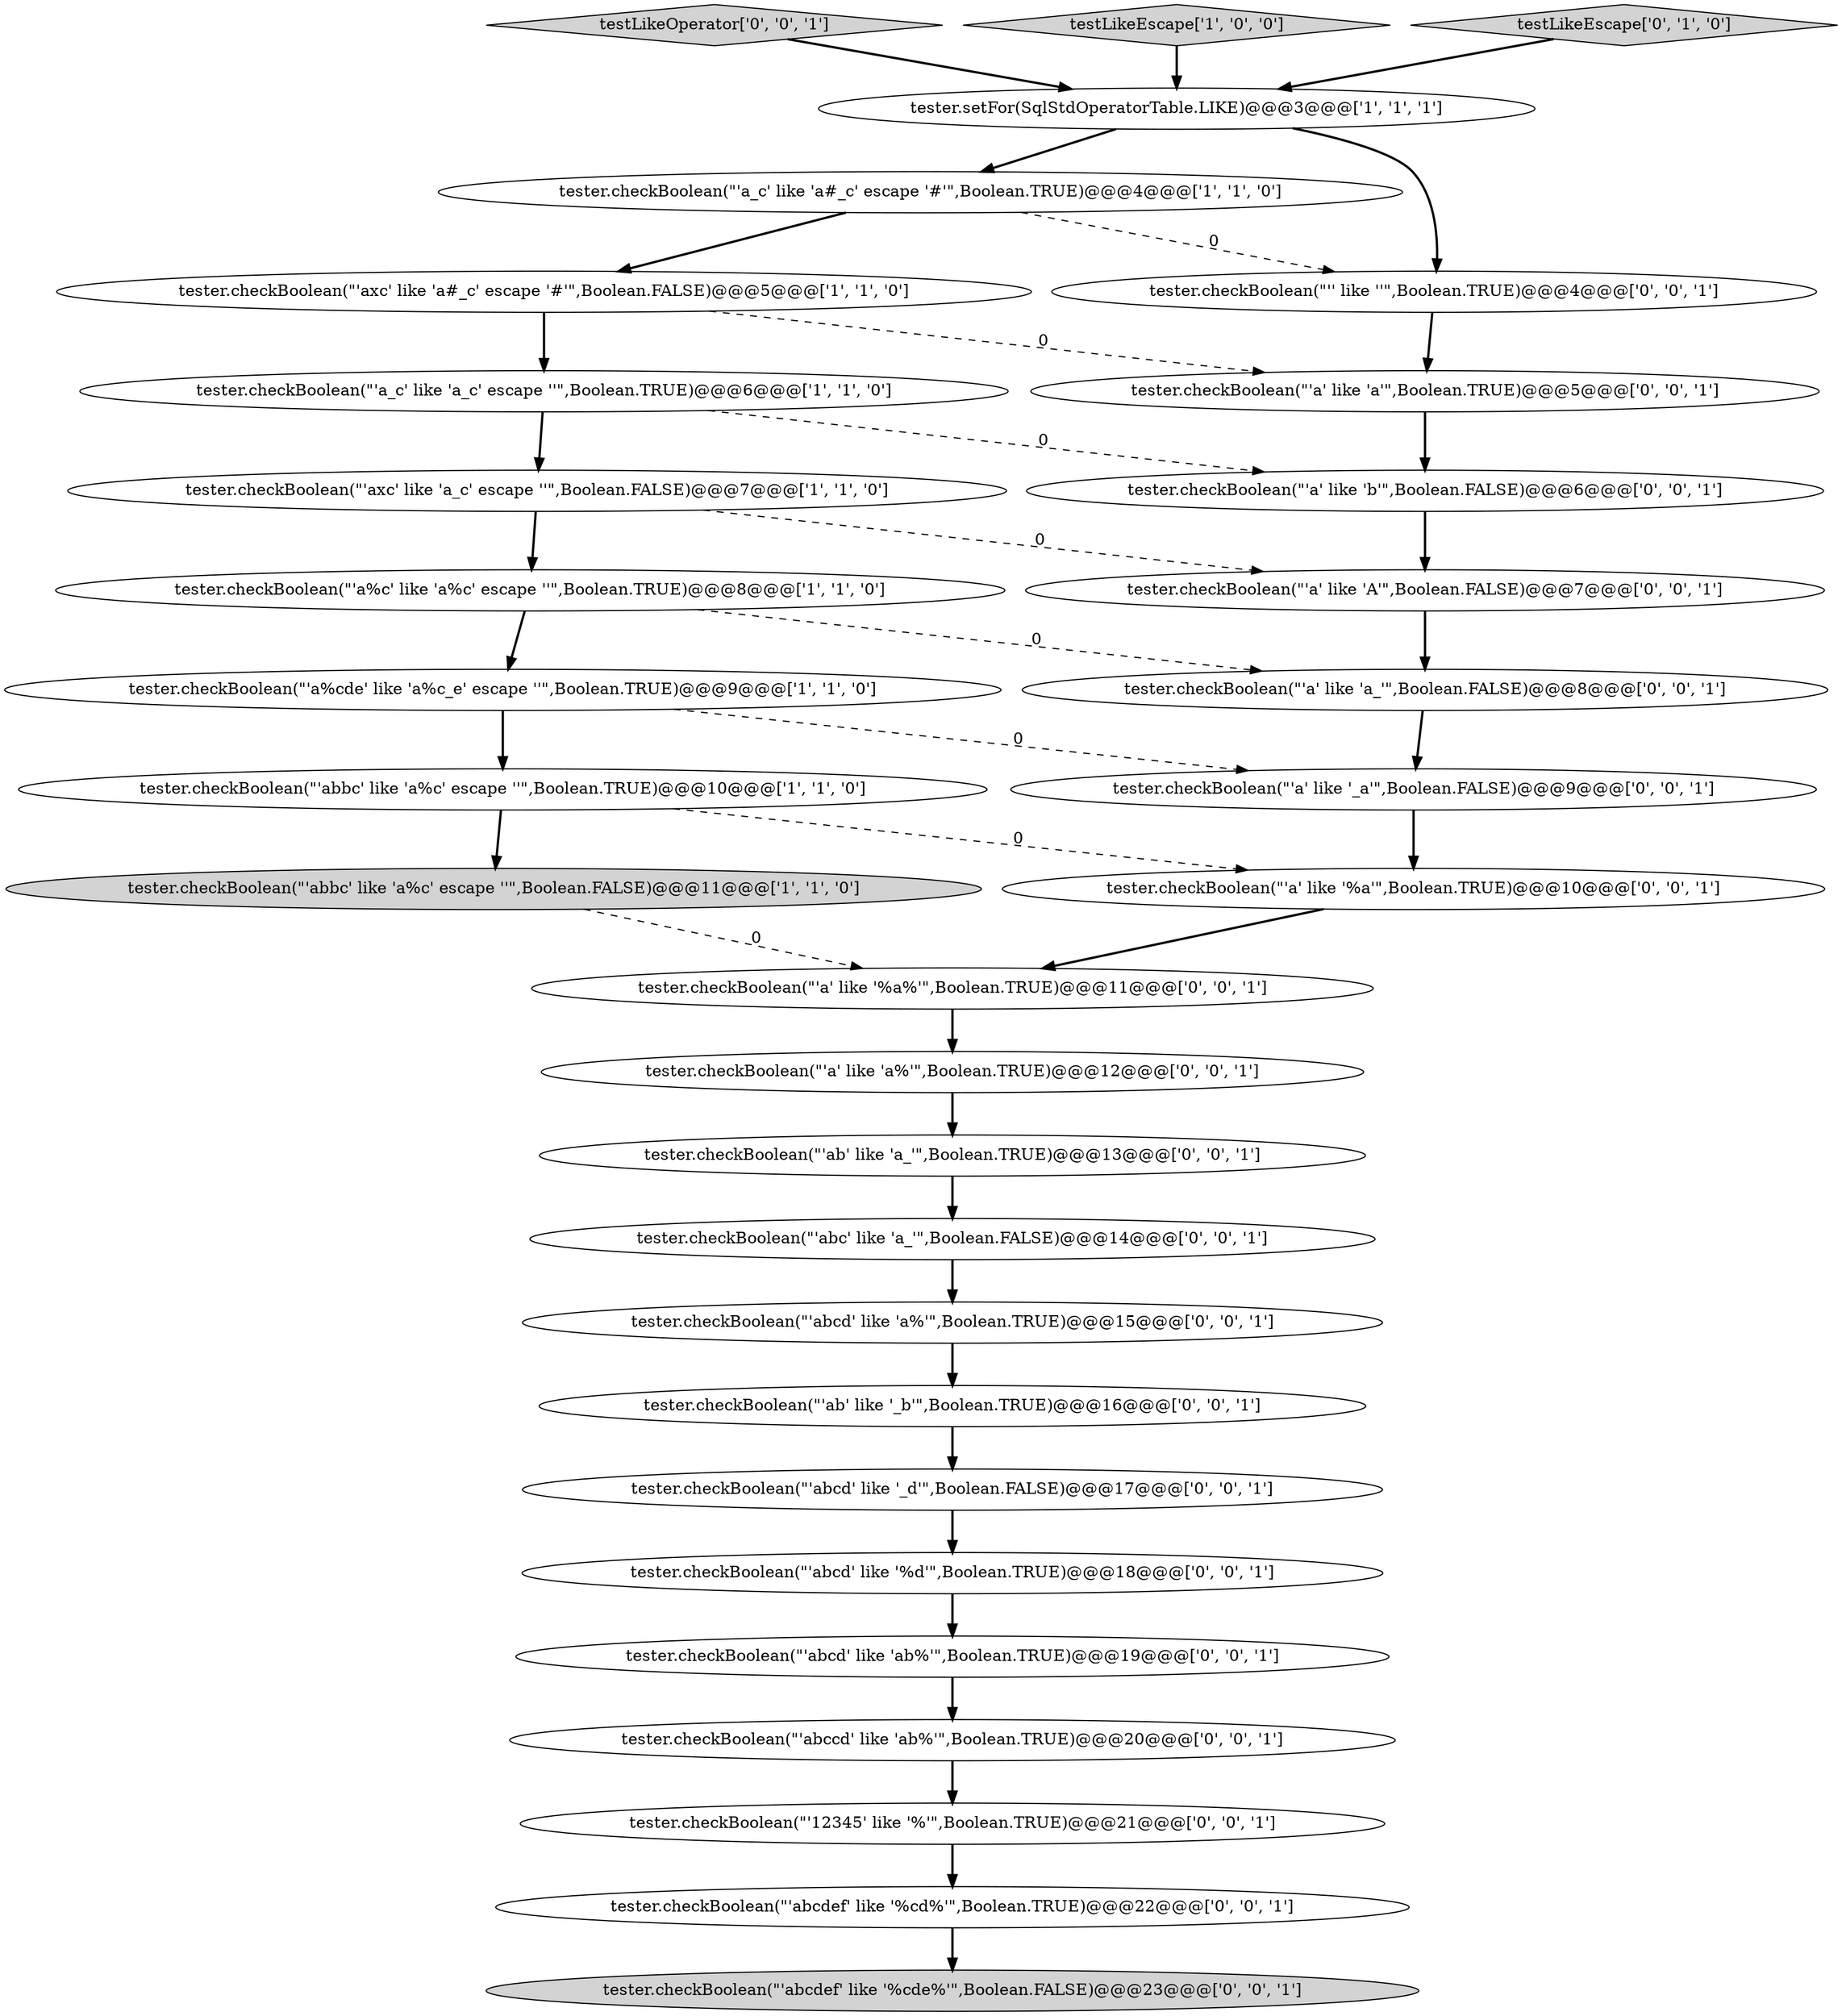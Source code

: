 digraph {
0 [style = filled, label = "tester.checkBoolean(\"'a_c' like 'a#_c' escape '#'\",Boolean.TRUE)@@@4@@@['1', '1', '0']", fillcolor = white, shape = ellipse image = "AAA0AAABBB1BBB"];
11 [style = filled, label = "tester.checkBoolean(\"'' like ''\",Boolean.TRUE)@@@4@@@['0', '0', '1']", fillcolor = white, shape = ellipse image = "AAA0AAABBB3BBB"];
29 [style = filled, label = "tester.checkBoolean(\"'abcd' like 'ab%'\",Boolean.TRUE)@@@19@@@['0', '0', '1']", fillcolor = white, shape = ellipse image = "AAA0AAABBB3BBB"];
8 [style = filled, label = "tester.checkBoolean(\"'axc' like 'a#_c' escape '#'\",Boolean.FALSE)@@@5@@@['1', '1', '0']", fillcolor = white, shape = ellipse image = "AAA0AAABBB1BBB"];
30 [style = filled, label = "tester.checkBoolean(\"'12345' like '%'\",Boolean.TRUE)@@@21@@@['0', '0', '1']", fillcolor = white, shape = ellipse image = "AAA0AAABBB3BBB"];
24 [style = filled, label = "tester.checkBoolean(\"'a' like 'a_'\",Boolean.FALSE)@@@8@@@['0', '0', '1']", fillcolor = white, shape = ellipse image = "AAA0AAABBB3BBB"];
22 [style = filled, label = "tester.checkBoolean(\"'a' like 'a'\",Boolean.TRUE)@@@5@@@['0', '0', '1']", fillcolor = white, shape = ellipse image = "AAA0AAABBB3BBB"];
4 [style = filled, label = "tester.checkBoolean(\"'a%cde' like 'a\%c_e' escape '\'\",Boolean.TRUE)@@@9@@@['1', '1', '0']", fillcolor = white, shape = ellipse image = "AAA0AAABBB1BBB"];
6 [style = filled, label = "tester.checkBoolean(\"'a%c' like 'a\%c' escape '\'\",Boolean.TRUE)@@@8@@@['1', '1', '0']", fillcolor = white, shape = ellipse image = "AAA0AAABBB1BBB"];
28 [style = filled, label = "tester.checkBoolean(\"'a' like '%a'\",Boolean.TRUE)@@@10@@@['0', '0', '1']", fillcolor = white, shape = ellipse image = "AAA0AAABBB3BBB"];
16 [style = filled, label = "tester.checkBoolean(\"'abc' like 'a_'\",Boolean.FALSE)@@@14@@@['0', '0', '1']", fillcolor = white, shape = ellipse image = "AAA0AAABBB3BBB"];
18 [style = filled, label = "testLikeOperator['0', '0', '1']", fillcolor = lightgray, shape = diamond image = "AAA0AAABBB3BBB"];
20 [style = filled, label = "tester.checkBoolean(\"'a' like '%a%'\",Boolean.TRUE)@@@11@@@['0', '0', '1']", fillcolor = white, shape = ellipse image = "AAA0AAABBB3BBB"];
13 [style = filled, label = "tester.checkBoolean(\"'abcd' like 'a%'\",Boolean.TRUE)@@@15@@@['0', '0', '1']", fillcolor = white, shape = ellipse image = "AAA0AAABBB3BBB"];
7 [style = filled, label = "testLikeEscape['1', '0', '0']", fillcolor = lightgray, shape = diamond image = "AAA0AAABBB1BBB"];
31 [style = filled, label = "tester.checkBoolean(\"'a' like 'A'\",Boolean.FALSE)@@@7@@@['0', '0', '1']", fillcolor = white, shape = ellipse image = "AAA0AAABBB3BBB"];
9 [style = filled, label = "tester.checkBoolean(\"'abbc' like 'a\%c' escape '\'\",Boolean.FALSE)@@@11@@@['1', '1', '0']", fillcolor = lightgray, shape = ellipse image = "AAA0AAABBB1BBB"];
26 [style = filled, label = "tester.checkBoolean(\"'a' like 'b'\",Boolean.FALSE)@@@6@@@['0', '0', '1']", fillcolor = white, shape = ellipse image = "AAA0AAABBB3BBB"];
19 [style = filled, label = "tester.checkBoolean(\"'abcdef' like '%cd%'\",Boolean.TRUE)@@@22@@@['0', '0', '1']", fillcolor = white, shape = ellipse image = "AAA0AAABBB3BBB"];
25 [style = filled, label = "tester.checkBoolean(\"'abcd' like '%d'\",Boolean.TRUE)@@@18@@@['0', '0', '1']", fillcolor = white, shape = ellipse image = "AAA0AAABBB3BBB"];
14 [style = filled, label = "tester.checkBoolean(\"'abcd' like '_d'\",Boolean.FALSE)@@@17@@@['0', '0', '1']", fillcolor = white, shape = ellipse image = "AAA0AAABBB3BBB"];
1 [style = filled, label = "tester.checkBoolean(\"'abbc' like 'a%c' escape '\'\",Boolean.TRUE)@@@10@@@['1', '1', '0']", fillcolor = white, shape = ellipse image = "AAA0AAABBB1BBB"];
12 [style = filled, label = "tester.checkBoolean(\"'abccd' like 'ab%'\",Boolean.TRUE)@@@20@@@['0', '0', '1']", fillcolor = white, shape = ellipse image = "AAA0AAABBB3BBB"];
10 [style = filled, label = "testLikeEscape['0', '1', '0']", fillcolor = lightgray, shape = diamond image = "AAA0AAABBB2BBB"];
17 [style = filled, label = "tester.checkBoolean(\"'ab' like '_b'\",Boolean.TRUE)@@@16@@@['0', '0', '1']", fillcolor = white, shape = ellipse image = "AAA0AAABBB3BBB"];
3 [style = filled, label = "tester.checkBoolean(\"'axc' like 'a\_c' escape '\'\",Boolean.FALSE)@@@7@@@['1', '1', '0']", fillcolor = white, shape = ellipse image = "AAA0AAABBB1BBB"];
15 [style = filled, label = "tester.checkBoolean(\"'abcdef' like '%cde%'\",Boolean.FALSE)@@@23@@@['0', '0', '1']", fillcolor = lightgray, shape = ellipse image = "AAA0AAABBB3BBB"];
21 [style = filled, label = "tester.checkBoolean(\"'a' like '_a'\",Boolean.FALSE)@@@9@@@['0', '0', '1']", fillcolor = white, shape = ellipse image = "AAA0AAABBB3BBB"];
27 [style = filled, label = "tester.checkBoolean(\"'ab' like 'a_'\",Boolean.TRUE)@@@13@@@['0', '0', '1']", fillcolor = white, shape = ellipse image = "AAA0AAABBB3BBB"];
5 [style = filled, label = "tester.setFor(SqlStdOperatorTable.LIKE)@@@3@@@['1', '1', '1']", fillcolor = white, shape = ellipse image = "AAA0AAABBB1BBB"];
23 [style = filled, label = "tester.checkBoolean(\"'a' like 'a%'\",Boolean.TRUE)@@@12@@@['0', '0', '1']", fillcolor = white, shape = ellipse image = "AAA0AAABBB3BBB"];
2 [style = filled, label = "tester.checkBoolean(\"'a_c' like 'a\_c' escape '\'\",Boolean.TRUE)@@@6@@@['1', '1', '0']", fillcolor = white, shape = ellipse image = "AAA0AAABBB1BBB"];
9->20 [style = dashed, label="0"];
22->26 [style = bold, label=""];
16->13 [style = bold, label=""];
14->25 [style = bold, label=""];
23->27 [style = bold, label=""];
28->20 [style = bold, label=""];
3->31 [style = dashed, label="0"];
31->24 [style = bold, label=""];
2->3 [style = bold, label=""];
3->6 [style = bold, label=""];
12->30 [style = bold, label=""];
0->11 [style = dashed, label="0"];
25->29 [style = bold, label=""];
27->16 [style = bold, label=""];
1->28 [style = dashed, label="0"];
4->21 [style = dashed, label="0"];
1->9 [style = bold, label=""];
21->28 [style = bold, label=""];
8->22 [style = dashed, label="0"];
6->4 [style = bold, label=""];
13->17 [style = bold, label=""];
30->19 [style = bold, label=""];
7->5 [style = bold, label=""];
26->31 [style = bold, label=""];
29->12 [style = bold, label=""];
10->5 [style = bold, label=""];
20->23 [style = bold, label=""];
8->2 [style = bold, label=""];
5->0 [style = bold, label=""];
24->21 [style = bold, label=""];
17->14 [style = bold, label=""];
6->24 [style = dashed, label="0"];
18->5 [style = bold, label=""];
0->8 [style = bold, label=""];
11->22 [style = bold, label=""];
4->1 [style = bold, label=""];
5->11 [style = bold, label=""];
2->26 [style = dashed, label="0"];
19->15 [style = bold, label=""];
}
